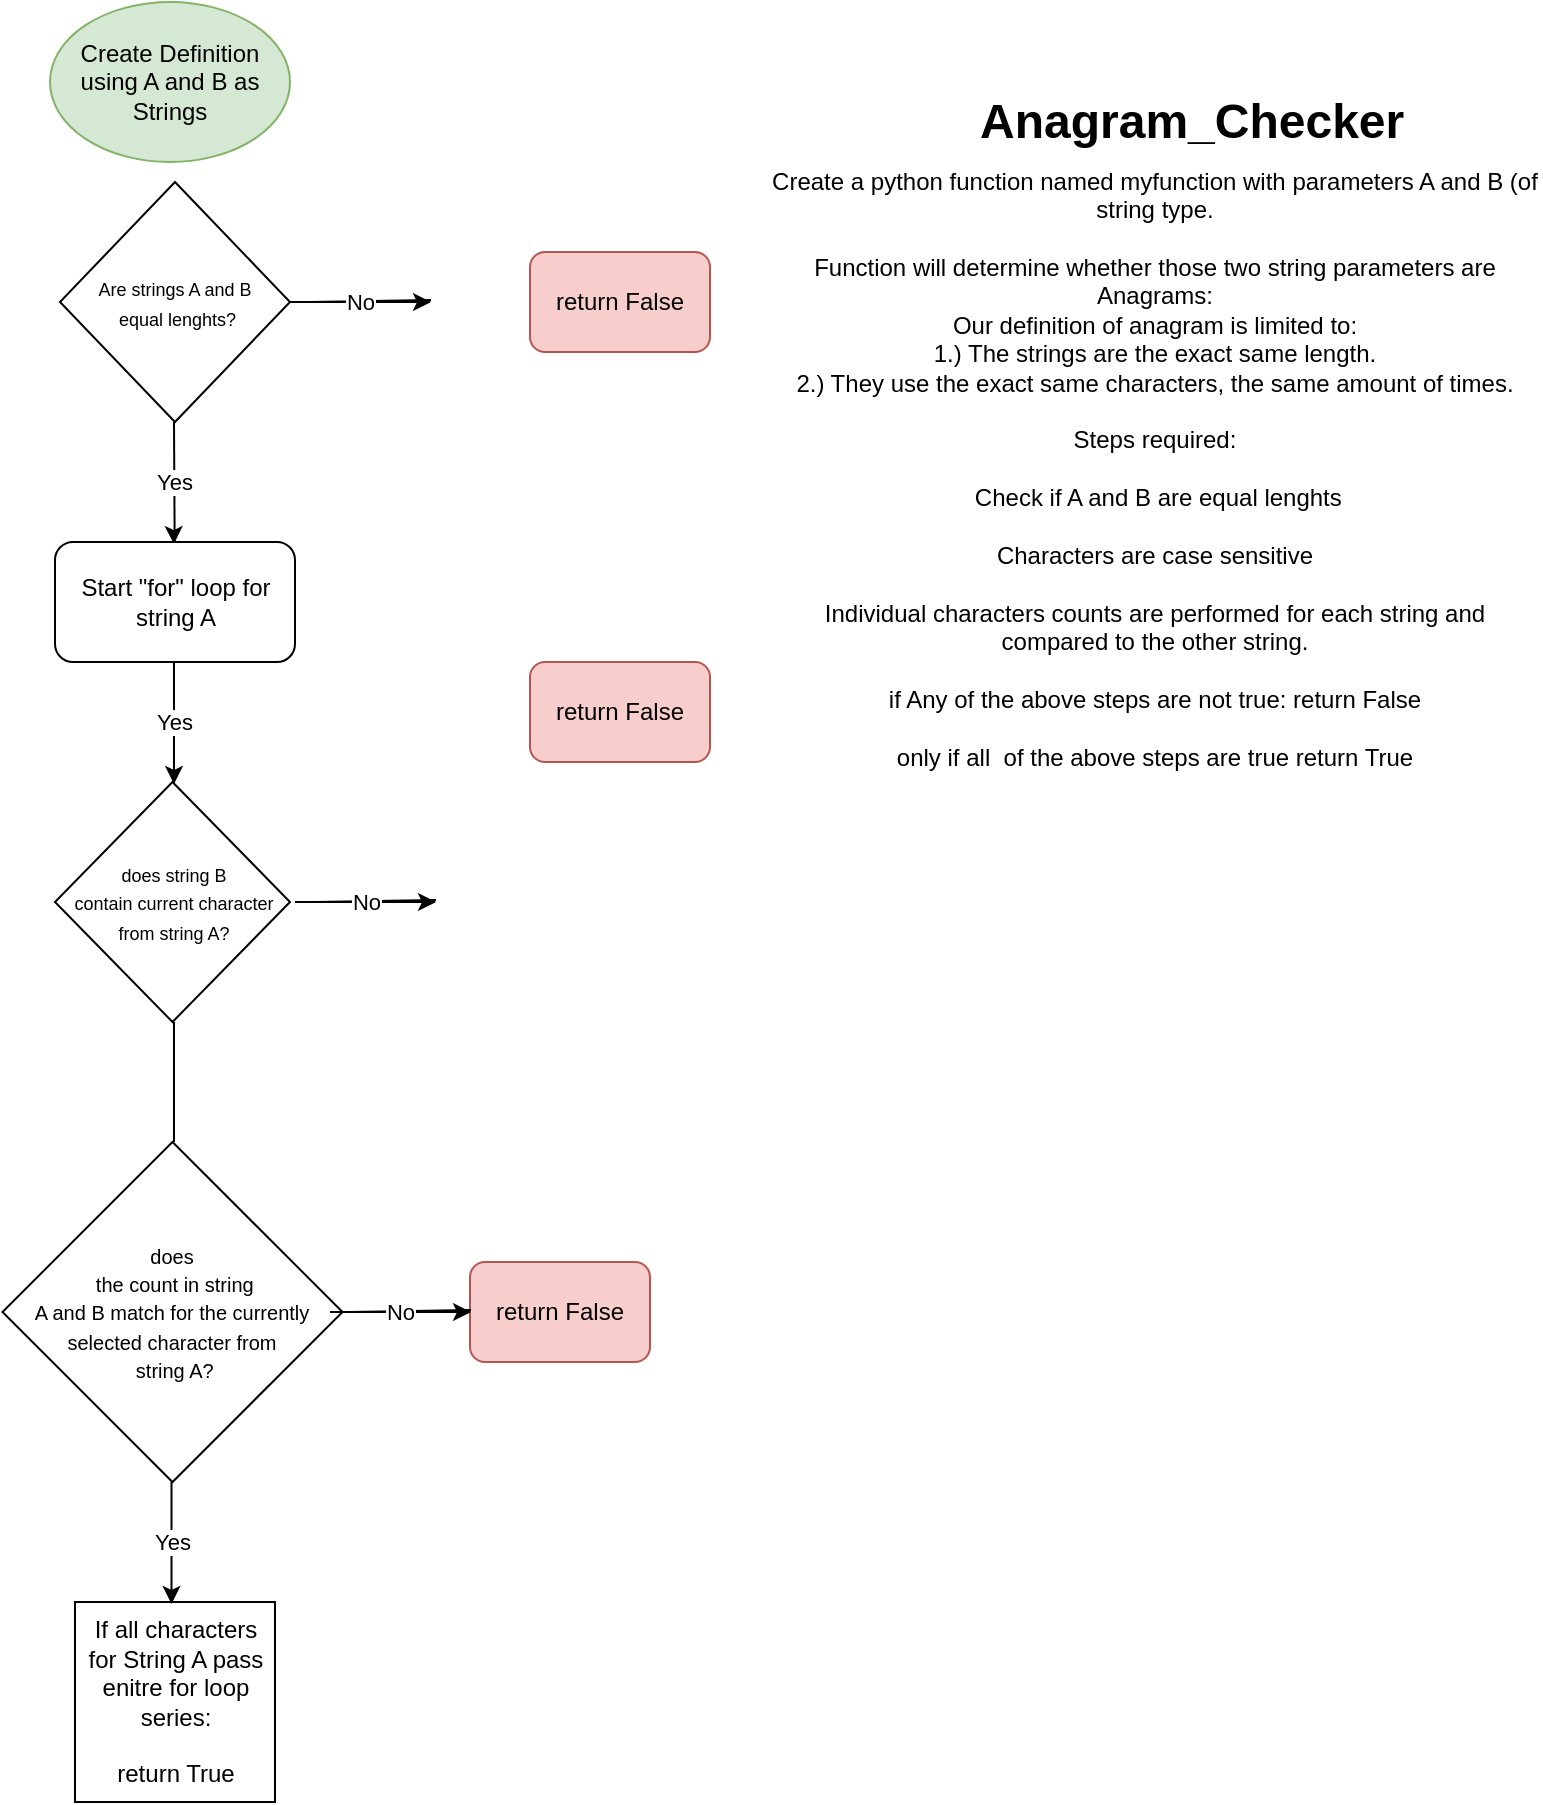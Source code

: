 <mxfile version="21.0.2" type="github">
  <diagram name="Page-1" id="iRhx-aNdycyiNb6yXR51">
    <mxGraphModel dx="1434" dy="1820" grid="1" gridSize="10" guides="1" tooltips="1" connect="1" arrows="1" fold="1" page="1" pageScale="1" pageWidth="850" pageHeight="1100" math="0" shadow="0">
      <root>
        <mxCell id="0" />
        <mxCell id="1" parent="0" />
        <mxCell id="_8RcxRiG8b48MhW-PYv1-1" value="Create Definition using A and B as Strings" style="ellipse;whiteSpace=wrap;html=1;fillColor=#d5e8d4;strokeColor=#82b366;" vertex="1" parent="1">
          <mxGeometry x="60" y="-1080" width="120" height="80" as="geometry" />
        </mxCell>
        <mxCell id="_8RcxRiG8b48MhW-PYv1-2" value="Create a python function named myfunction with parameters A and B (of string type.&lt;br&gt;&lt;br&gt;Function will determine whether those two string parameters are Anagrams:&lt;br&gt;Our definition of anagram is limited to:&lt;br&gt;1.) The strings are the exact same length.&lt;br&gt;2.) They use the exact same characters, the same amount of times.&lt;br&gt;&lt;br&gt;Steps required:&lt;br&gt;&lt;br&gt;&amp;nbsp;Check if A and B are equal lenghts&lt;br&gt;&lt;br&gt;Characters are case sensitive&lt;br&gt;&lt;br&gt;Individual characters counts are performed for each string and compared to the other string.&lt;br&gt;&lt;br&gt;if Any of the above steps are not true: return False&lt;br&gt;&lt;br&gt;only if all&amp;nbsp; of the above steps are true return True&lt;br&gt;&lt;br&gt;&lt;br&gt;&amp;nbsp;&amp;nbsp;" style="text;html=1;strokeColor=none;fillColor=none;align=center;verticalAlign=middle;whiteSpace=wrap;rounded=0;" vertex="1" parent="1">
          <mxGeometry x="420" y="-840" width="385" height="30" as="geometry" />
        </mxCell>
        <mxCell id="_8RcxRiG8b48MhW-PYv1-4" value="&lt;h1&gt;Anagram_Checker&lt;/h1&gt;" style="text;html=1;strokeColor=none;fillColor=none;spacing=5;spacingTop=-20;whiteSpace=wrap;overflow=hidden;rounded=0;" vertex="1" parent="1">
          <mxGeometry x="520" y="-1040" width="240" height="120" as="geometry" />
        </mxCell>
        <mxCell id="_8RcxRiG8b48MhW-PYv1-5" value="return False" style="rounded=1;whiteSpace=wrap;html=1;fillColor=#f8cecc;strokeColor=#b85450;" vertex="1" parent="1">
          <mxGeometry x="300" y="-955" width="90" height="50" as="geometry" />
        </mxCell>
        <mxCell id="_8RcxRiG8b48MhW-PYv1-6" value="&lt;font style=&quot;font-size: 9px;&quot;&gt;Are strings A and B&lt;br&gt;&amp;nbsp;equal lenghts?&lt;/font&gt;" style="rhombus;whiteSpace=wrap;html=1;" vertex="1" parent="1">
          <mxGeometry x="65" y="-990" width="115" height="120" as="geometry" />
        </mxCell>
        <mxCell id="_8RcxRiG8b48MhW-PYv1-8" value="If all characters for String A pass enitre for loop series:&lt;br&gt;&lt;br&gt;return True" style="whiteSpace=wrap;html=1;aspect=fixed;" vertex="1" parent="1">
          <mxGeometry x="72.5" y="-280" width="100" height="100" as="geometry" />
        </mxCell>
        <mxCell id="_8RcxRiG8b48MhW-PYv1-11" value="&lt;font style=&quot;font-size: 9px;&quot;&gt;does string B &lt;br&gt;contain current character from string A?&lt;/font&gt;" style="rhombus;whiteSpace=wrap;html=1;" vertex="1" parent="1">
          <mxGeometry x="62.5" y="-690" width="117.5" height="120" as="geometry" />
        </mxCell>
        <mxCell id="_8RcxRiG8b48MhW-PYv1-12" value="&lt;font size=&quot;1&quot;&gt;does&lt;br&gt;&amp;nbsp;the count in string &lt;br&gt;A and B match for the currently selected character from&lt;br&gt;&amp;nbsp;string A?&lt;/font&gt;" style="rhombus;whiteSpace=wrap;html=1;" vertex="1" parent="1">
          <mxGeometry x="36.25" y="-510" width="170" height="170" as="geometry" />
        </mxCell>
        <mxCell id="_8RcxRiG8b48MhW-PYv1-13" value="return False" style="rounded=1;whiteSpace=wrap;html=1;fillColor=#f8cecc;strokeColor=#b85450;" vertex="1" parent="1">
          <mxGeometry x="300" y="-750" width="90" height="50" as="geometry" />
        </mxCell>
        <mxCell id="_8RcxRiG8b48MhW-PYv1-14" value="return False" style="rounded=1;whiteSpace=wrap;html=1;fillColor=#f8cecc;strokeColor=#b85450;" vertex="1" parent="1">
          <mxGeometry x="270" y="-450" width="90" height="50" as="geometry" />
        </mxCell>
        <mxCell id="_8RcxRiG8b48MhW-PYv1-16" value="" style="endArrow=classic;html=1;rounded=0;startArrow=none;" edge="1" parent="1" source="_8RcxRiG8b48MhW-PYv1-10">
          <mxGeometry relative="1" as="geometry">
            <mxPoint x="122" y="-870" as="sourcePoint" />
            <mxPoint x="122" y="-809" as="targetPoint" />
          </mxGeometry>
        </mxCell>
        <mxCell id="_8RcxRiG8b48MhW-PYv1-18" value="" style="endArrow=none;html=1;rounded=0;" edge="1" parent="1" target="_8RcxRiG8b48MhW-PYv1-10">
          <mxGeometry relative="1" as="geometry">
            <mxPoint x="122" y="-870" as="sourcePoint" />
            <mxPoint x="122" y="-809" as="targetPoint" />
          </mxGeometry>
        </mxCell>
        <mxCell id="_8RcxRiG8b48MhW-PYv1-19" value="Yes" style="edgeLabel;resizable=0;html=1;align=center;verticalAlign=middle;" connectable="0" vertex="1" parent="_8RcxRiG8b48MhW-PYv1-18">
          <mxGeometry relative="1" as="geometry" />
        </mxCell>
        <mxCell id="_8RcxRiG8b48MhW-PYv1-10" value="Start &quot;for&quot; loop for string A" style="rounded=1;whiteSpace=wrap;html=1;" vertex="1" parent="1">
          <mxGeometry x="62.5" y="-810" width="120" height="60" as="geometry" />
        </mxCell>
        <mxCell id="_8RcxRiG8b48MhW-PYv1-20" value="" style="endArrow=classic;html=1;rounded=0;startArrow=none;" edge="1" parent="1">
          <mxGeometry relative="1" as="geometry">
            <mxPoint x="122" y="-690" as="sourcePoint" />
            <mxPoint x="122" y="-689" as="targetPoint" />
          </mxGeometry>
        </mxCell>
        <mxCell id="_8RcxRiG8b48MhW-PYv1-21" value="" style="endArrow=none;html=1;rounded=0;" edge="1" parent="1">
          <mxGeometry relative="1" as="geometry">
            <mxPoint x="122" y="-750" as="sourcePoint" />
            <mxPoint x="122" y="-690" as="targetPoint" />
          </mxGeometry>
        </mxCell>
        <mxCell id="_8RcxRiG8b48MhW-PYv1-22" value="Yes" style="edgeLabel;resizable=0;html=1;align=center;verticalAlign=middle;" connectable="0" vertex="1" parent="_8RcxRiG8b48MhW-PYv1-21">
          <mxGeometry relative="1" as="geometry" />
        </mxCell>
        <mxCell id="_8RcxRiG8b48MhW-PYv1-24" value="" style="endArrow=none;html=1;rounded=0;" edge="1" parent="1">
          <mxGeometry relative="1" as="geometry">
            <mxPoint x="122" y="-570" as="sourcePoint" />
            <mxPoint x="122" y="-510" as="targetPoint" />
          </mxGeometry>
        </mxCell>
        <mxCell id="_8RcxRiG8b48MhW-PYv1-26" value="" style="endArrow=classic;html=1;rounded=0;startArrow=none;" edge="1" parent="1">
          <mxGeometry relative="1" as="geometry">
            <mxPoint x="120.75" y="-280" as="sourcePoint" />
            <mxPoint x="120.75" y="-279" as="targetPoint" />
          </mxGeometry>
        </mxCell>
        <mxCell id="_8RcxRiG8b48MhW-PYv1-27" value="" style="endArrow=none;html=1;rounded=0;" edge="1" parent="1">
          <mxGeometry relative="1" as="geometry">
            <mxPoint x="120.75" y="-340" as="sourcePoint" />
            <mxPoint x="120.75" y="-280" as="targetPoint" />
          </mxGeometry>
        </mxCell>
        <mxCell id="_8RcxRiG8b48MhW-PYv1-28" value="Yes" style="edgeLabel;resizable=0;html=1;align=center;verticalAlign=middle;" connectable="0" vertex="1" parent="_8RcxRiG8b48MhW-PYv1-27">
          <mxGeometry relative="1" as="geometry" />
        </mxCell>
        <mxCell id="_8RcxRiG8b48MhW-PYv1-29" value="" style="endArrow=classic;html=1;rounded=0;startArrow=none;" edge="1" parent="1">
          <mxGeometry relative="1" as="geometry">
            <mxPoint x="250.5" y="-931" as="sourcePoint" />
            <mxPoint x="250.5" y="-930" as="targetPoint" />
            <Array as="points">
              <mxPoint x="190" y="-930" />
            </Array>
          </mxGeometry>
        </mxCell>
        <mxCell id="_8RcxRiG8b48MhW-PYv1-30" value="No" style="endArrow=none;html=1;rounded=0;" edge="1" parent="1">
          <mxGeometry relative="1" as="geometry">
            <mxPoint x="180" y="-930" as="sourcePoint" />
            <mxPoint x="250" y="-930" as="targetPoint" />
          </mxGeometry>
        </mxCell>
        <mxCell id="_8RcxRiG8b48MhW-PYv1-31" value="No" style="edgeLabel;resizable=0;html=1;align=center;verticalAlign=middle;" connectable="0" vertex="1" parent="_8RcxRiG8b48MhW-PYv1-30">
          <mxGeometry relative="1" as="geometry" />
        </mxCell>
        <mxCell id="_8RcxRiG8b48MhW-PYv1-33" value="" style="endArrow=classic;html=1;rounded=0;startArrow=none;" edge="1" parent="1">
          <mxGeometry relative="1" as="geometry">
            <mxPoint x="270.5" y="-426" as="sourcePoint" />
            <mxPoint x="270.5" y="-425" as="targetPoint" />
            <Array as="points">
              <mxPoint x="210" y="-425" />
            </Array>
          </mxGeometry>
        </mxCell>
        <mxCell id="_8RcxRiG8b48MhW-PYv1-34" value="No" style="endArrow=none;html=1;rounded=0;" edge="1" parent="1">
          <mxGeometry relative="1" as="geometry">
            <mxPoint x="200" y="-425" as="sourcePoint" />
            <mxPoint x="270" y="-425" as="targetPoint" />
          </mxGeometry>
        </mxCell>
        <mxCell id="_8RcxRiG8b48MhW-PYv1-35" value="No" style="edgeLabel;resizable=0;html=1;align=center;verticalAlign=middle;" connectable="0" vertex="1" parent="_8RcxRiG8b48MhW-PYv1-34">
          <mxGeometry relative="1" as="geometry" />
        </mxCell>
        <mxCell id="_8RcxRiG8b48MhW-PYv1-36" value="" style="endArrow=classic;html=1;rounded=0;startArrow=none;" edge="1" parent="1">
          <mxGeometry relative="1" as="geometry">
            <mxPoint x="253" y="-631" as="sourcePoint" />
            <mxPoint x="253" y="-630" as="targetPoint" />
            <Array as="points">
              <mxPoint x="192.5" y="-630" />
            </Array>
          </mxGeometry>
        </mxCell>
        <mxCell id="_8RcxRiG8b48MhW-PYv1-37" value="No" style="endArrow=none;html=1;rounded=0;" edge="1" parent="1">
          <mxGeometry relative="1" as="geometry">
            <mxPoint x="182.5" y="-630" as="sourcePoint" />
            <mxPoint x="252.5" y="-630" as="targetPoint" />
          </mxGeometry>
        </mxCell>
        <mxCell id="_8RcxRiG8b48MhW-PYv1-38" value="No" style="edgeLabel;resizable=0;html=1;align=center;verticalAlign=middle;" connectable="0" vertex="1" parent="_8RcxRiG8b48MhW-PYv1-37">
          <mxGeometry relative="1" as="geometry" />
        </mxCell>
      </root>
    </mxGraphModel>
  </diagram>
</mxfile>
